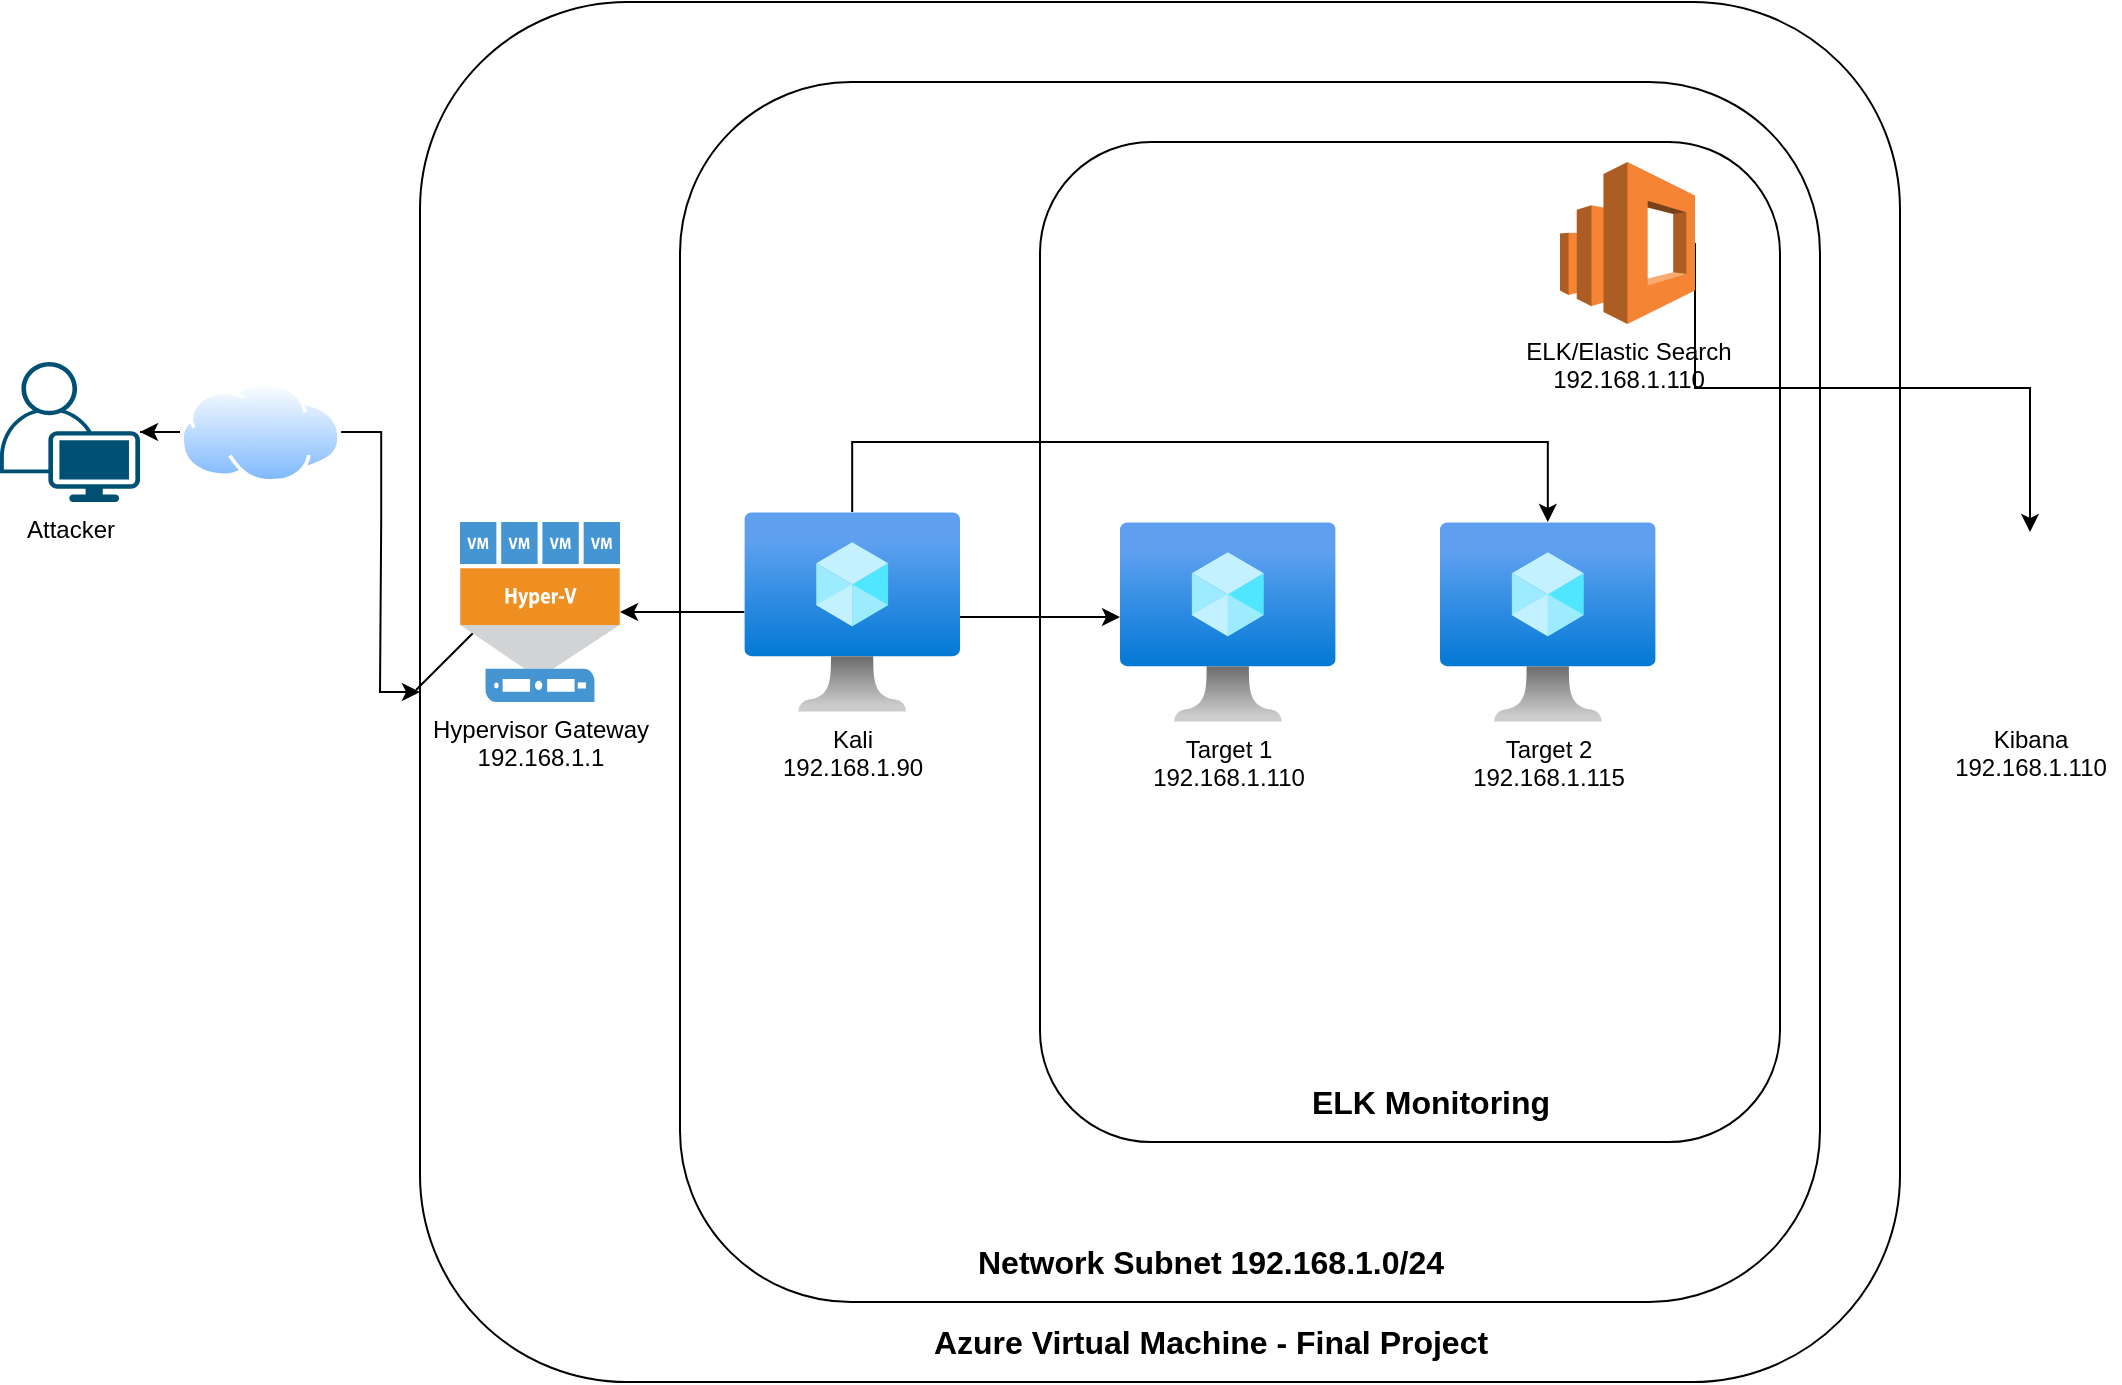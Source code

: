 <mxfile version="14.8.5" type="github">
  <diagram id="QJteATqqbNWgX1ASDVQv" name="Page-1">
    <mxGraphModel dx="1422" dy="766" grid="1" gridSize="10" guides="1" tooltips="1" connect="1" arrows="1" fold="1" page="1" pageScale="1" pageWidth="1100" pageHeight="850" math="0" shadow="0">
      <root>
        <mxCell id="0" />
        <mxCell id="1" parent="0" />
        <mxCell id="KM3AbbD1cgq_AYQMPSmJ-4" value="" style="rounded=1;whiteSpace=wrap;html=1;" vertex="1" parent="1">
          <mxGeometry x="230" y="30" width="740" height="690" as="geometry" />
        </mxCell>
        <mxCell id="KM3AbbD1cgq_AYQMPSmJ-1" value="Attacker" style="points=[[0.35,0,0],[0.98,0.51,0],[1,0.71,0],[0.67,1,0],[0,0.795,0],[0,0.65,0]];verticalLabelPosition=bottom;html=1;verticalAlign=top;aspect=fixed;align=center;pointerEvents=1;shape=mxgraph.cisco19.user;fillColor=#005073;strokeColor=none;" vertex="1" parent="1">
          <mxGeometry x="20" y="210" width="70" height="70" as="geometry" />
        </mxCell>
        <mxCell id="KM3AbbD1cgq_AYQMPSmJ-22" value="" style="rounded=1;whiteSpace=wrap;html=1;" vertex="1" parent="1">
          <mxGeometry x="360" y="70" width="570" height="610" as="geometry" />
        </mxCell>
        <mxCell id="KM3AbbD1cgq_AYQMPSmJ-3" value="" style="edgeStyle=orthogonalEdgeStyle;rounded=0;orthogonalLoop=1;jettySize=auto;html=1;" edge="1" parent="1" source="KM3AbbD1cgq_AYQMPSmJ-2" target="KM3AbbD1cgq_AYQMPSmJ-1">
          <mxGeometry relative="1" as="geometry" />
        </mxCell>
        <mxCell id="KM3AbbD1cgq_AYQMPSmJ-5" style="edgeStyle=orthogonalEdgeStyle;rounded=0;orthogonalLoop=1;jettySize=auto;html=1;exitX=1;exitY=0.5;exitDx=0;exitDy=0;" edge="1" parent="1" source="KM3AbbD1cgq_AYQMPSmJ-2" target="KM3AbbD1cgq_AYQMPSmJ-4">
          <mxGeometry relative="1" as="geometry" />
        </mxCell>
        <mxCell id="KM3AbbD1cgq_AYQMPSmJ-2" value="" style="aspect=fixed;perimeter=ellipsePerimeter;html=1;align=center;shadow=0;dashed=0;spacingTop=3;image;image=img/lib/active_directory/internet_cloud.svg;" vertex="1" parent="1">
          <mxGeometry x="110" y="219.63" width="80.56" height="50.75" as="geometry" />
        </mxCell>
        <mxCell id="KM3AbbD1cgq_AYQMPSmJ-6" value="&lt;font style=&quot;font-size: 16px&quot;&gt;&lt;b&gt;Azure Virtual Machine - Final Project&lt;/b&gt;&lt;/font&gt;" style="text;html=1;align=center;verticalAlign=middle;resizable=0;points=[];autosize=1;strokeColor=none;" vertex="1" parent="1">
          <mxGeometry x="480" y="690" width="290" height="20" as="geometry" />
        </mxCell>
        <mxCell id="KM3AbbD1cgq_AYQMPSmJ-28" style="edgeStyle=orthogonalEdgeStyle;rounded=0;orthogonalLoop=1;jettySize=auto;html=1;" edge="1" parent="1" source="KM3AbbD1cgq_AYQMPSmJ-17" target="KM3AbbD1cgq_AYQMPSmJ-7">
          <mxGeometry relative="1" as="geometry" />
        </mxCell>
        <mxCell id="KM3AbbD1cgq_AYQMPSmJ-17" value="Kali&lt;br&gt;192.168.1.90" style="aspect=fixed;html=1;points=[];align=center;image;fontSize=12;image=img/lib/azure2/compute/Virtual_Machine.svg;" vertex="1" parent="1">
          <mxGeometry x="392.19" y="285" width="107.81" height="100" as="geometry" />
        </mxCell>
        <mxCell id="KM3AbbD1cgq_AYQMPSmJ-21" value="" style="endArrow=none;html=1;" edge="1" parent="1">
          <mxGeometry width="50" height="50" relative="1" as="geometry">
            <mxPoint x="228" y="374" as="sourcePoint" />
            <mxPoint x="278" y="324" as="targetPoint" />
          </mxGeometry>
        </mxCell>
        <mxCell id="KM3AbbD1cgq_AYQMPSmJ-24" value="" style="rounded=1;whiteSpace=wrap;html=1;" vertex="1" parent="1">
          <mxGeometry x="540" y="100" width="370" height="500" as="geometry" />
        </mxCell>
        <mxCell id="KM3AbbD1cgq_AYQMPSmJ-7" value="Hypervisor Gateway&lt;br&gt;192.168.1.1" style="pointerEvents=1;shadow=0;dashed=0;html=1;strokeColor=none;fillColor=#4495D1;labelPosition=center;verticalLabelPosition=bottom;verticalAlign=top;align=center;outlineConnect=0;shape=mxgraph.veeam.hyper_v_host;" vertex="1" parent="1">
          <mxGeometry x="250" y="290" width="80" height="90" as="geometry" />
        </mxCell>
        <mxCell id="KM3AbbD1cgq_AYQMPSmJ-23" value="&lt;font style=&quot;font-size: 16px&quot;&gt;&lt;b&gt;Network Subnet 192.168.1.0/24&lt;/b&gt;&lt;/font&gt;" style="text;html=1;align=center;verticalAlign=middle;resizable=0;points=[];autosize=1;strokeColor=none;" vertex="1" parent="1">
          <mxGeometry x="500" y="650" width="250" height="20" as="geometry" />
        </mxCell>
        <mxCell id="KM3AbbD1cgq_AYQMPSmJ-19" value="Target 1&lt;br&gt;192.168.1.110" style="aspect=fixed;html=1;points=[];align=center;image;fontSize=12;image=img/lib/azure2/compute/Virtual_Machine.svg;" vertex="1" parent="1">
          <mxGeometry x="580" y="290" width="107.81" height="100" as="geometry" />
        </mxCell>
        <mxCell id="KM3AbbD1cgq_AYQMPSmJ-18" value="Target 2&lt;br&gt;192.168.1.115" style="aspect=fixed;html=1;points=[];align=center;image;fontSize=12;image=img/lib/azure2/compute/Virtual_Machine.svg;" vertex="1" parent="1">
          <mxGeometry x="740" y="290" width="107.81" height="100" as="geometry" />
        </mxCell>
        <mxCell id="KM3AbbD1cgq_AYQMPSmJ-25" value="&lt;font style=&quot;font-size: 16px&quot;&gt;&lt;b&gt;ELK Monitoring&lt;/b&gt;&lt;/font&gt;" style="text;html=1;align=center;verticalAlign=middle;resizable=0;points=[];autosize=1;strokeColor=none;" vertex="1" parent="1">
          <mxGeometry x="670" y="570" width="130" height="20" as="geometry" />
        </mxCell>
        <mxCell id="KM3AbbD1cgq_AYQMPSmJ-26" value="Kibana&lt;br&gt;192.168.1.110" style="shape=image;html=1;verticalAlign=top;verticalLabelPosition=bottom;labelBackgroundColor=#ffffff;imageAspect=0;aspect=fixed;image=https://cdn4.iconfinder.com/data/icons/logos-brands-5/24/kibana-128.png" vertex="1" parent="1">
          <mxGeometry x="990" y="295" width="90" height="90" as="geometry" />
        </mxCell>
        <mxCell id="KM3AbbD1cgq_AYQMPSmJ-36" style="edgeStyle=elbowEdgeStyle;rounded=0;orthogonalLoop=1;jettySize=auto;elbow=vertical;html=1;exitX=1;exitY=0.5;exitDx=0;exitDy=0;exitPerimeter=0;" edge="1" parent="1" source="KM3AbbD1cgq_AYQMPSmJ-27" target="KM3AbbD1cgq_AYQMPSmJ-26">
          <mxGeometry relative="1" as="geometry" />
        </mxCell>
        <mxCell id="KM3AbbD1cgq_AYQMPSmJ-27" value="ELK/Elastic Search&lt;br&gt;192.168.1.110" style="outlineConnect=0;dashed=0;verticalLabelPosition=bottom;verticalAlign=top;align=center;html=1;shape=mxgraph.aws3.elasticsearch_service;fillColor=#F58534;gradientColor=none;" vertex="1" parent="1">
          <mxGeometry x="800" y="110" width="67.5" height="81" as="geometry" />
        </mxCell>
        <mxCell id="KM3AbbD1cgq_AYQMPSmJ-32" style="edgeStyle=elbowEdgeStyle;rounded=0;orthogonalLoop=1;jettySize=auto;elbow=vertical;html=1;" edge="1" parent="1" source="KM3AbbD1cgq_AYQMPSmJ-17" target="KM3AbbD1cgq_AYQMPSmJ-18">
          <mxGeometry relative="1" as="geometry">
            <Array as="points">
              <mxPoint x="640" y="250" />
            </Array>
          </mxGeometry>
        </mxCell>
        <mxCell id="KM3AbbD1cgq_AYQMPSmJ-34" style="edgeStyle=elbowEdgeStyle;rounded=0;orthogonalLoop=1;jettySize=auto;elbow=vertical;html=1;" edge="1" parent="1" source="KM3AbbD1cgq_AYQMPSmJ-17" target="KM3AbbD1cgq_AYQMPSmJ-19">
          <mxGeometry relative="1" as="geometry" />
        </mxCell>
      </root>
    </mxGraphModel>
  </diagram>
</mxfile>
